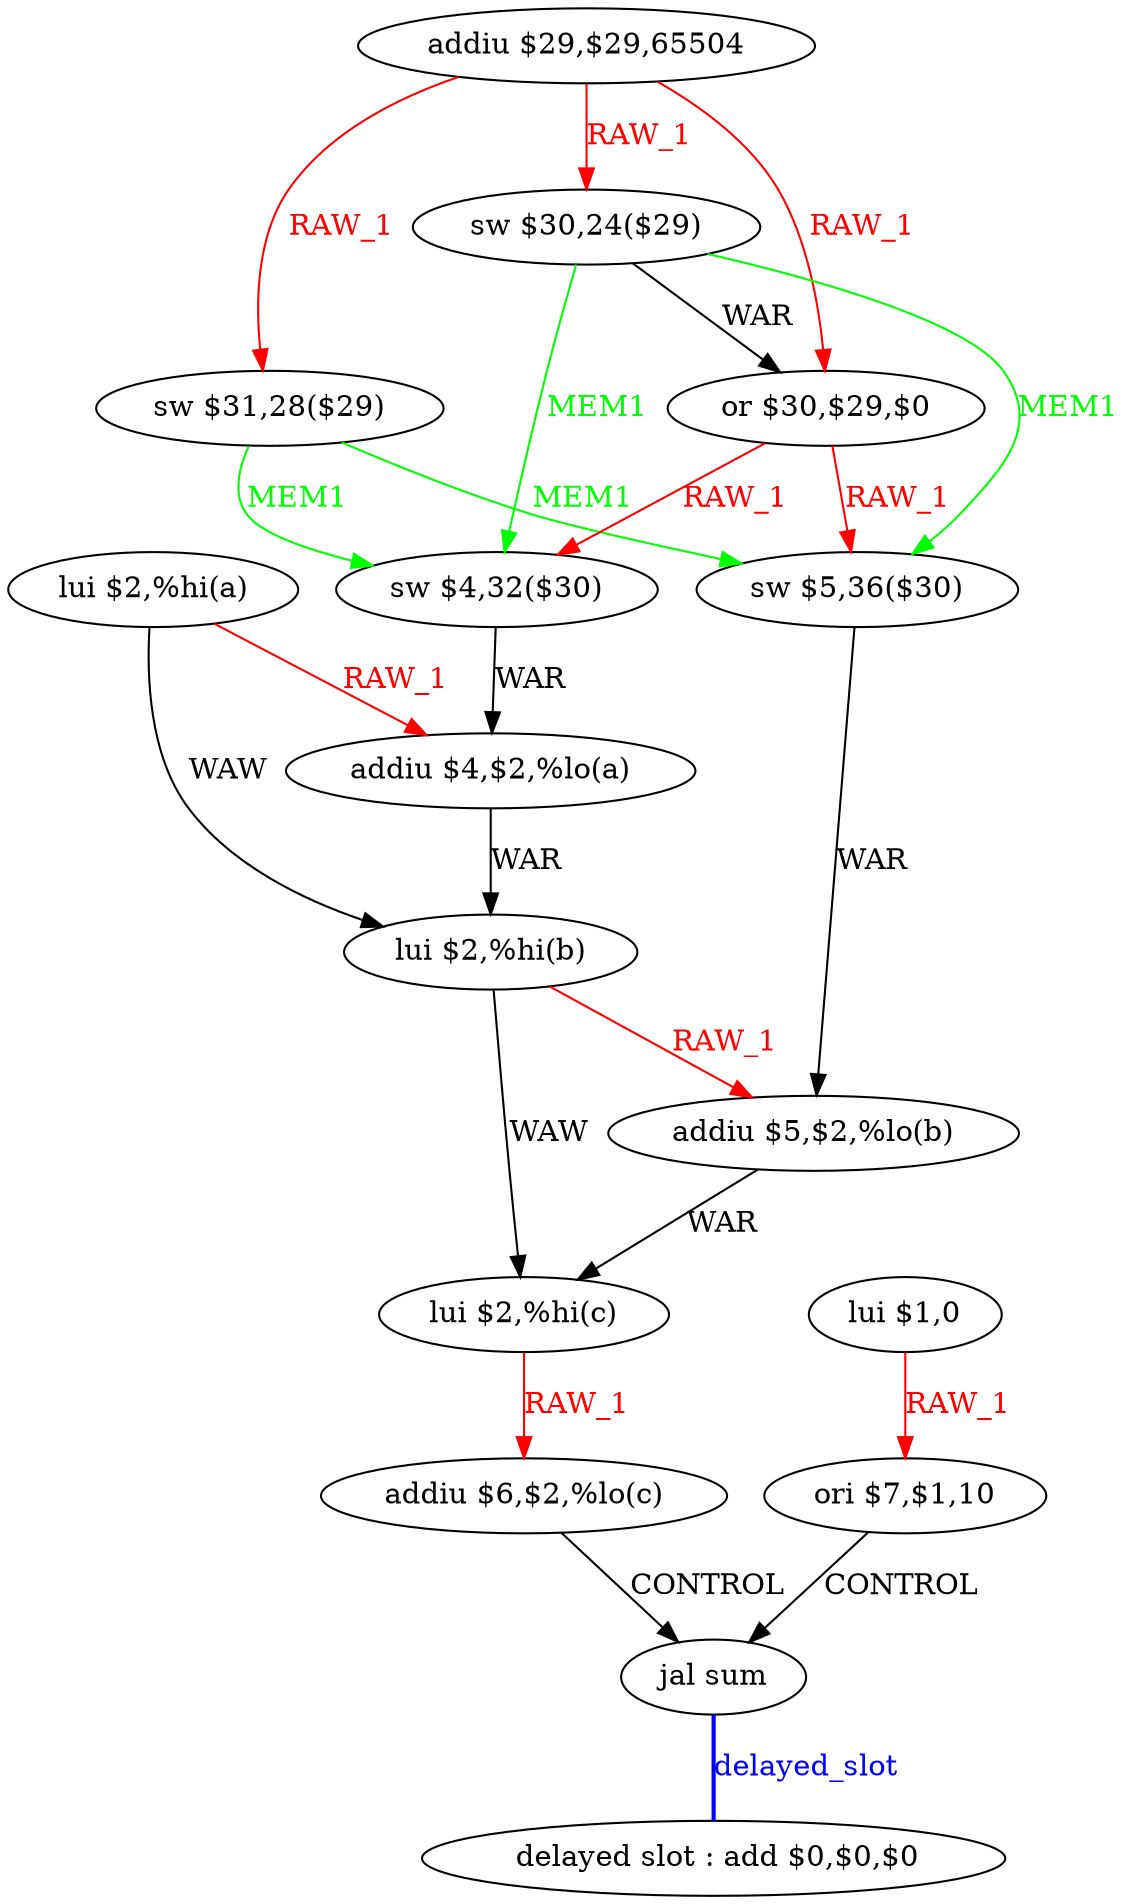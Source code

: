 digraph G1 {
node [shape = ellipse];
i15 [label = " delayed slot : add $0,$0,$0"] ;
i14 ->  i15 [style = bold, dir= none, fontcolor = blue, color = blue, label= "delayed_slot"];
i14 [label = "jal sum"] ;
i0 [label = "addiu $29,$29,65504"] ;
i0 ->  i1 [color = red, fontcolor = red, label= "RAW_1"];
i0 ->  i2 [color = red, fontcolor = red, label= "RAW_1"];
i0 ->  i3 [color = red, fontcolor = red, label= "RAW_1"];
i1 [label = "sw $31,28($29)"] ;
i1 ->  i4 [color = green, fontcolor = green, label= "MEM1"];
i1 ->  i5 [color = green, fontcolor = green, label= "MEM1"];
i4 [label = "sw $4,32($30)"] ;
i4 ->  i7 [label= "WAR"];
i7 [label = "addiu $4,$2,%lo(a)"] ;
i7 ->  i8 [label= "WAR"];
i8 [label = "lui $2,%hi(b)"] ;
i8 ->  i9 [color = red, fontcolor = red, label= "RAW_1"];
i8 ->  i10 [label= "WAW"];
i9 [label = "addiu $5,$2,%lo(b)"] ;
i9 ->  i10 [label= "WAR"];
i10 [label = "lui $2,%hi(c)"] ;
i10 ->  i11 [color = red, fontcolor = red, label= "RAW_1"];
i11 [label = "addiu $6,$2,%lo(c)"] ;
i11 ->  i14 [label= "CONTROL"];
i5 [label = "sw $5,36($30)"] ;
i5 ->  i9 [label= "WAR"];
i2 [label = "sw $30,24($29)"] ;
i2 ->  i3 [label= "WAR"];
i2 ->  i4 [color = green, fontcolor = green, label= "MEM1"];
i2 ->  i5 [color = green, fontcolor = green, label= "MEM1"];
i3 [label = "or $30,$29,$0"] ;
i3 ->  i4 [color = red, fontcolor = red, label= "RAW_1"];
i3 ->  i5 [color = red, fontcolor = red, label= "RAW_1"];
i6 [label = "lui $2,%hi(a)"] ;
i6 ->  i7 [color = red, fontcolor = red, label= "RAW_1"];
i6 ->  i8 [label= "WAW"];
i12 [label = "lui $1,0"] ;
i12 ->  i13 [color = red, fontcolor = red, label= "RAW_1"];
i13 [label = "ori $7,$1,10"] ;
i13 ->  i14 [label= "CONTROL"];
}

